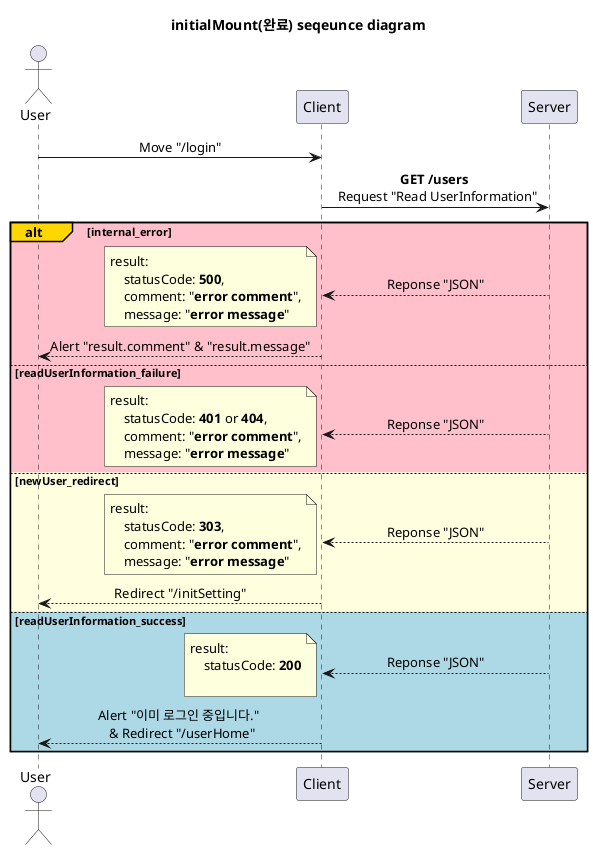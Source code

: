 @startuml initialMount(완료)
'http://localhost:3000/login

title initialMount(완료) seqeunce diagram

skinparam SequenceMessageAlignment center

participant Server order 30
participant Client order 20
actor User order 10

User -> Client: Move "/login"

Client -> Server: **GET /users** \n Request "Read UserInformation"

alt#Gold #Pink internal_error
    Client <-- Server: Reponse "JSON"
    note left
        result:
            statusCode: **500**,
            comment: "**error comment**",
            message: "**error message**"
    end note
    User <-- Client: Alert "result.comment" & "result.message"

else #Pink readUserInformation_failure
    Client <-- Server: Reponse "JSON"
    note left
        result:
            statusCode: **401** or **404**,
            comment: "**error comment**",
            message: "**error message**"
    end note

else #LightYellow newUser_redirect
    Client <-- Server: Reponse "JSON"
    note left
        result:
            statusCode: **303**,
            comment: "**error comment**",
            message: "**error message**"
    end note
    User <-- Client: Redirect "/initSetting"

else #LightBlue readUserInformation_success
    Client <-- Server: Reponse "JSON"
    note left
        result:
            statusCode: **200**

    end note
    User <-- Client: Alert "이미 로그인 중입니다." \n & Redirect "/userHome"

end

@enduml